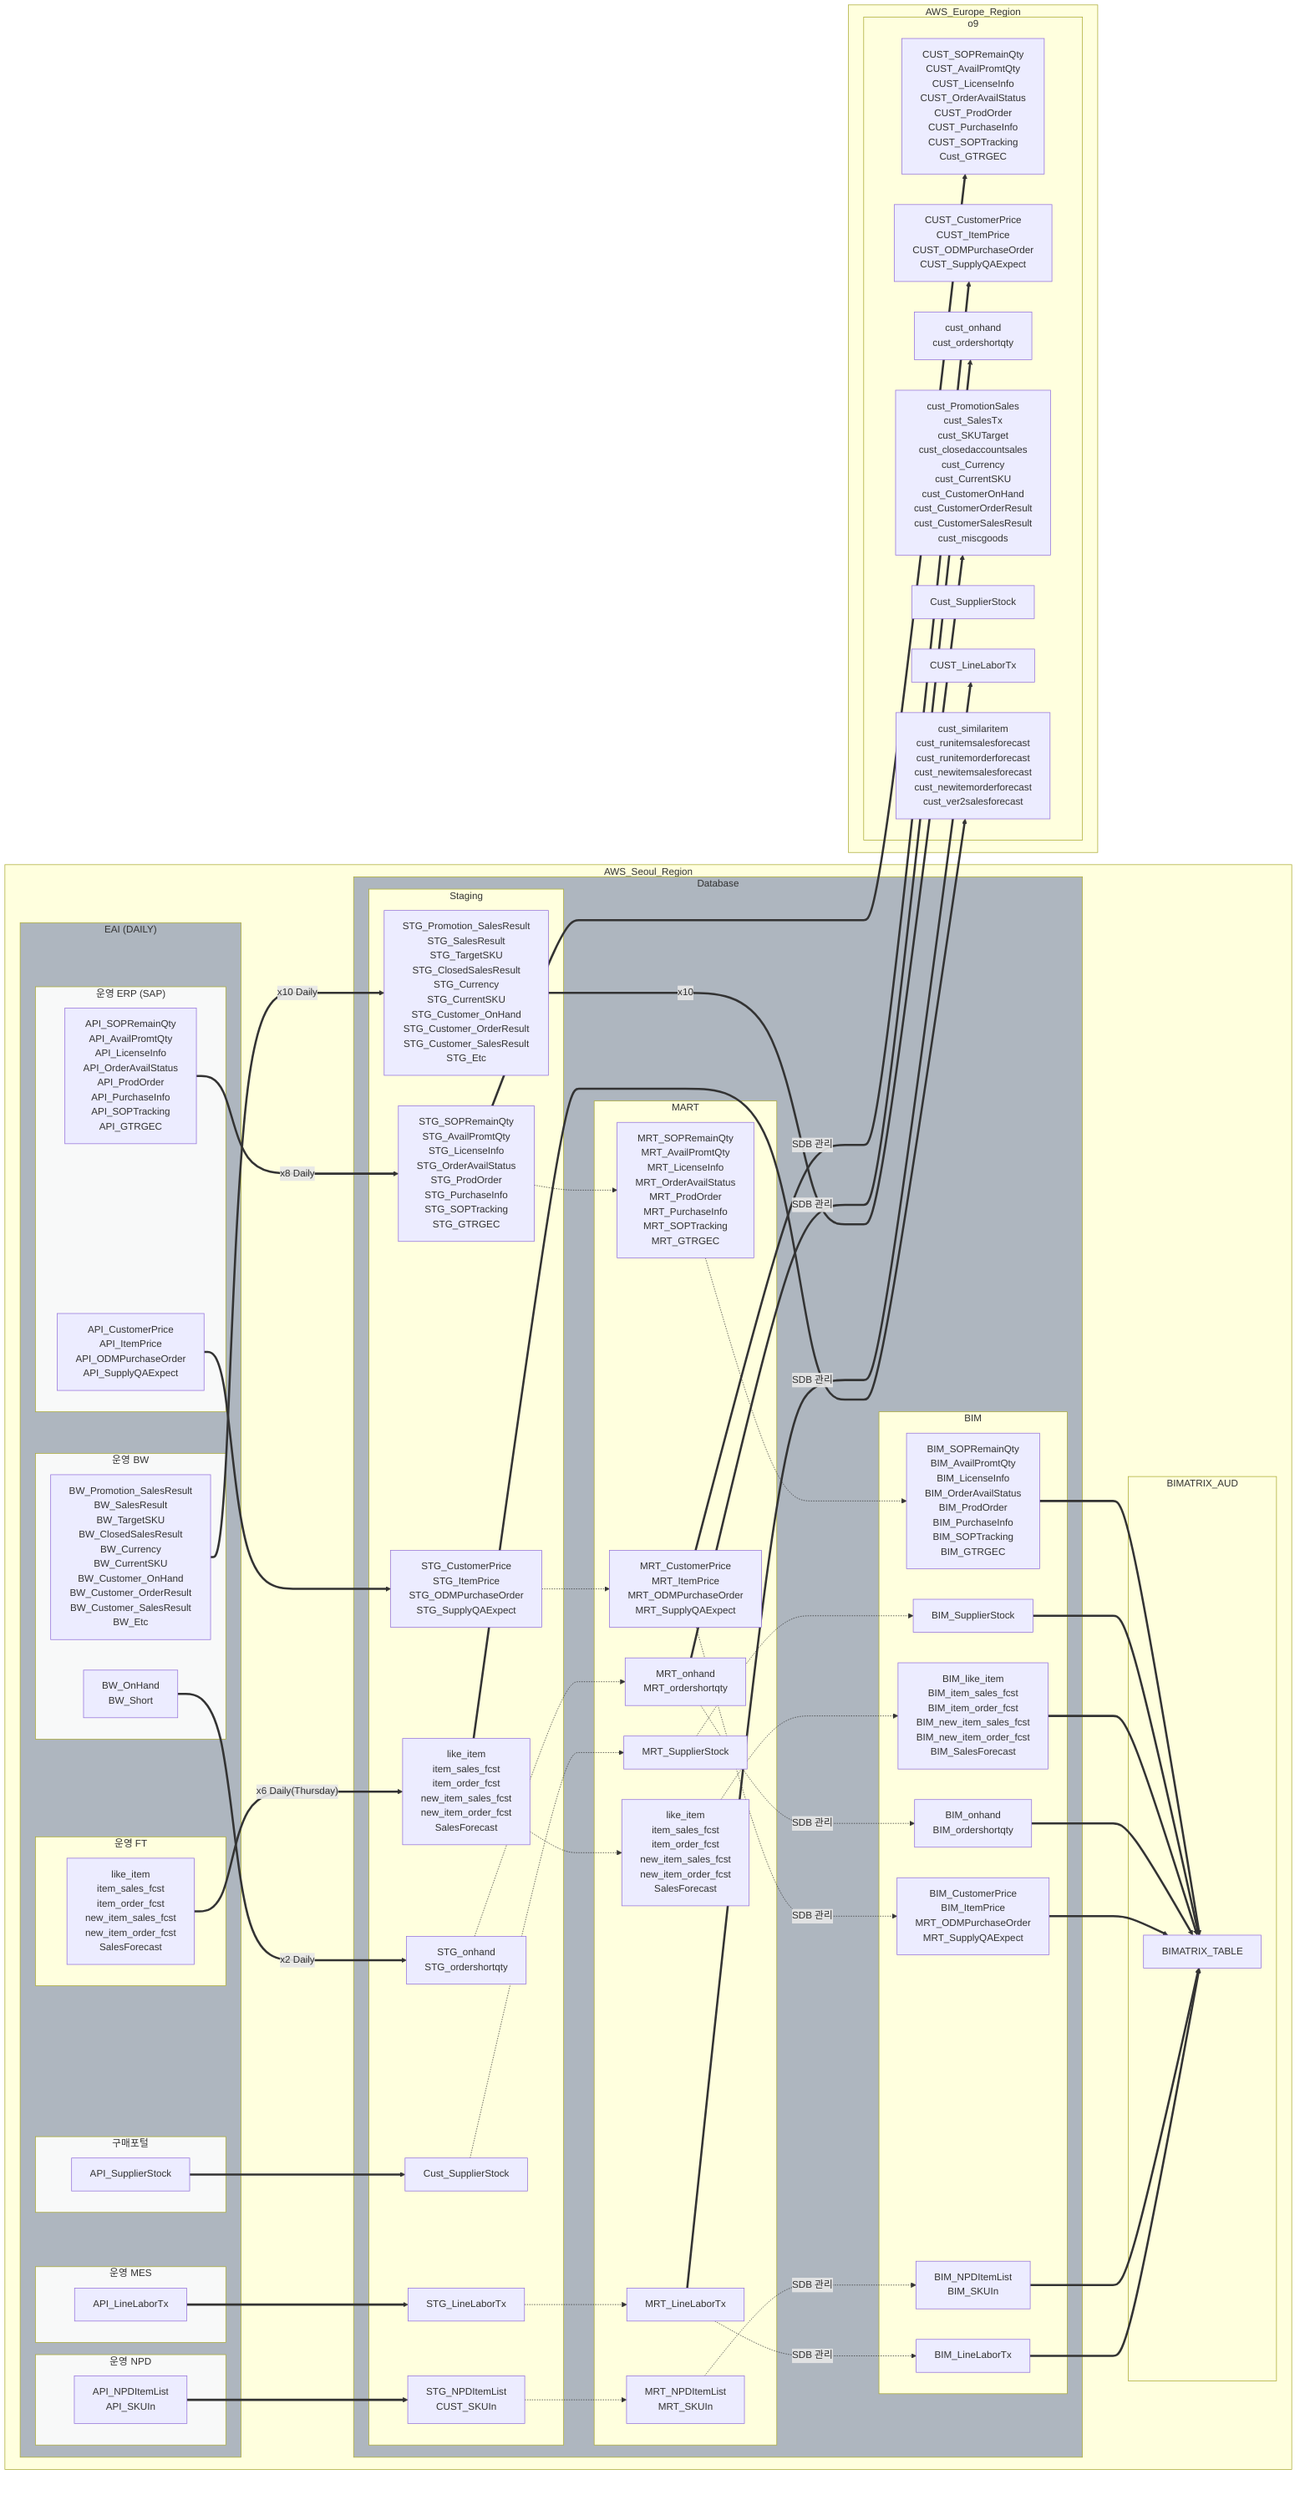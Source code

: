 flowchart LR
 subgraph SAP["운영 ERP (SAP)"]
        APICP37["API_SOPRemainQty<br>API_AvailPromtQty<br>API_LicenseInfo<br>API_OrderAvailStatus<br>API_ProdOrder<br>API_PurchaseInfo<br>API_SOPTracking<br>API_GTRGEC"]
        APICP35["API_CustomerPrice<br>API_ItemPrice<br>API_ODMPurchaseOrder<br>API_SupplyQAExpect"]
  end
 subgraph MES["운영 MES"]
        MESSP12["API_LineLaborTx"]
  end
 subgraph NPD["운영 NPD"]
        NPDCP25["API_NPDItemList<br>API_SKUIn"]
  end
 subgraph BW_["운영 BW"]
        BW_CP12["BW_OnHand<br>BW_Short"]
        BW_CP50["BW_Promotion_SalesResult<br>BW_SalesResult<br>BW_TargetSKU<br>BW_ClosedSalesResult<br>BW_Currency<br>BW_CurrentSKU<br>BW_Customer_OnHand<br>BW_Customer_OrderResult<br>BW_Customer_SalesResult<br>BW_Etc"]
  end
 subgraph PPT["구매포털"]
        PPTCP36["API_SupplierStock"]
  end
 subgraph FT_["운영 FT"]
        FT_CP26["like_item<br>item_sales_fcst<br>item_order_fcst<br>new_item_sales_fcst<br>new_item_order_fcst<br>SalesForecast"]
  end
 subgraph EAI["EAI (DAILY)"]
        SAP
        MES
        NPD
        BW_
        PPT
        FT_
  end
 subgraph Schema_Staging["Staging"]
        STGCP37["STG_SOPRemainQty<br>STG_AvailPromtQty<br>STG_LicenseInfo<br>STG_OrderAvailStatus<br>STG_ProdOrder<br>STG_PurchaseInfo<br>STG_SOPTracking<br>STG_GTRGEC"]
        STGCP35["STG_CustomerPrice<br>STG_ItemPrice<br>STG_ODMPurchaseOrder<br>STG_SupplyQAExpect"]
        STGSP12["STG_LineLaborTx"]
        STGCP25["STG_NPDItemList<br>CUST_SKUIn"]
        STGCP12["STG_onhand<br>STG_ordershortqty"]
        STGCP50["STG_Promotion_SalesResult<br>STG_SalesResult<br>STG_TargetSKU<br>STG_ClosedSalesResult<br>STG_Currency<br>STG_CurrentSKU<br>STG_Customer_OnHand<br>STG_Customer_OrderResult<br>STG_Customer_SalesResult<br>STG_Etc"]
        STGCP36["Cust_SupplierStock"]
        STGCP26["like_item<br>item_sales_fcst<br>item_order_fcst<br>new_item_sales_fcst<br>new_item_order_fcst<br>SalesForecast"]
  end
 subgraph Schema_MART["MART"]
        MRTCP37["MRT_SOPRemainQty<br>MRT_AvailPromtQty<br>MRT_LicenseInfo<br>MRT_OrderAvailStatus<br>MRT_ProdOrder<br>MRT_PurchaseInfo<br>MRT_SOPTracking<br>MRT_GTRGEC"]
        MRTCP35["MRT_CustomerPrice<br>MRT_ItemPrice<br>MRT_ODMPurchaseOrder<br>MRT_SupplyQAExpect"]
        MRTCP12["MRT_onhand<br>MRT_ordershortqty"]
        MRTCP25["MRT_NPDItemList<br>MRT_SKUIn"]
        MRTCP36["MRT_SupplierStock"]
        MRTSP12["MRT_LineLaborTx"]
        MRTCP26["like_item<br>item_sales_fcst<br>item_order_fcst<br>new_item_sales_fcst<br>new_item_order_fcst<br>SalesForecast"]
  end
 subgraph Schema_BIM["BIM"]
        BIMCP37["BIM_SOPRemainQty<br>BIM_AvailPromtQty<br>BIM_LicenseInfo<br>BIM_OrderAvailStatus<br>BIM_ProdOrder<br>BIM_PurchaseInfo<br>BIM_SOPTracking<br>BIM_GTRGEC"]
        BIMCP36["BIM_SupplierStock"]
        BIMCP35["BIM_CustomerPrice<br>BIM_ItemPrice<br>MRT_ODMPurchaseOrder<br>MRT_SupplyQAExpect"]
        BIMCP12["BIM_onhand<br>BIM_ordershortqty"]
        BIMCP25["BIM_NPDItemList<br>BIM_SKUIn"]
        BIMSP12["BIM_LineLaborTx"]
        BIMCP26["BIM_like_item<br>BIM_item_sales_fcst<br>BIM_item_order_fcst<br>BIM_new_item_sales_fcst<br>BIM_new_item_order_fcst<br>BIM_SalesForecast"]
  end
 subgraph Database["Database"]
        Schema_Staging
        Schema_MART
        Schema_BIM
  end
 subgraph BIM_AUD["BIMATRIX_AUD"]
        BIM00["BIMATRIX_TABLE"]
  end
 subgraph subGraph6["AWS_Seoul_Region"]
        EAI
        Database
        BIM_AUD
  end
 subgraph o9["o9"]
        CSTCP37["CUST_SOPRemainQty<br>CUST_AvailPromtQty<br>CUST_LicenseInfo<br>CUST_OrderAvailStatus<br>CUST_ProdOrder<br>CUST_PurchaseInfo<br>CUST_SOPTracking<br>Cust_GTRGEC"]
        CSTCP35["CUST_CustomerPrice<br>CUST_ItemPrice<br>CUST_ODMPurchaseOrder<br>CUST_SupplyQAExpect"]
        CSTCP12["cust_onhand<br>cust_ordershortqty"]
        CSTCP50["cust_PromotionSales<br>cust_SalesTx<br>cust_SKUTarget<br>cust_closedaccountsales<br>cust_Currency<br>cust_CurrentSKU<br>cust_CustomerOnHand<br>cust_CustomerOrderResult<br>cust_CustomerSalesResult<br>cust_miscgoods"]
        CSTCP36["Cust_SupplierStock"]
        CSTSP12["CUST_LineLaborTx"]
        CSTCP26["cust_similaritem<br>cust_runitemsalesforecast<br>cust_runitemorderforecast<br>cust_newitemsalesforecast<br>cust_newitemorderforecast<br>cust_ver2salesforecast"]
  end
 subgraph subGraph8["AWS_Europe_Region"]
        o9
  end
    APICP37 == x8 Daily ==> STGCP37
    APICP35 ==> STGCP35
    MESSP12 ==> STGSP12
    NPDCP25 ==> STGCP25
    BIMCP37 ==> BIM00
    BIMCP36 ==> BIM00
    STGCP37 ==> CSTCP37
    PPTCP36 ==> STGCP36
    STGCP36 -.-> MRTCP36
    MRTCP36 -.-> BIMCP36
    FT_CP26 == x6 Daily(Thursday) ==> STGCP26
    STGCP26 -.-> MRTCP26
    MRTCP26 -.-> BIMCP26
    BIMCP26 ==> BIM00
    BW_CP12 == x2 Daily ==> STGCP12
    BW_CP50 == x10 Daily ==> STGCP50
    STGCP50 == x10 ==> CSTCP50
    MRTCP35 -. SDB 관리 .-> BIMCP35
    MRTCP12 -. SDB 관리 .-> BIMCP12
    MRTSP12 -. SDB 관리 .-> BIMSP12
    MRTCP35 == SDB 관리 ==> CSTCP35
    MRTCP12 == SDB 관리 ==> CSTCP12
    MRTSP12 == SDB 관리 ==> CSTSP12
    STGCP26 ==> CSTCP26
    STGCP37 -.-> MRTCP37
    MRTCP37 -.-> BIMCP37
    STGCP12 -.-> MRTCP12
    BIMCP12 ==> BIM00
    STGCP35 -.-> MRTCP35
    BIMCP35 ==> BIM00
    STGCP25 -.-> MRTCP25
    MRTCP25 -. SDB 관리 .-> BIMCP25
    BIMCP25 ==> BIM00
    STGSP12 -.-> MRTSP12
    BIMSP12 ==> BIM00

    style SAP fill:#F8F9F9
    style MES fill:#F8F9F9
    style NPD fill:#F8F9F9
    style BW_ fill:#F8F9F9
    style PPT fill:#F8F9F9
    style EAI fill:#aeb6bf
    style Database fill:#aeb6bf